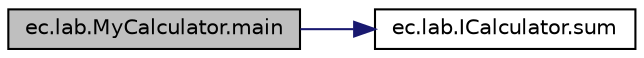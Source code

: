 digraph "ec.lab.MyCalculator.main"
{
  edge [fontname="Helvetica",fontsize="10",labelfontname="Helvetica",labelfontsize="10"];
  node [fontname="Helvetica",fontsize="10",shape=record];
  rankdir="LR";
  Node0 [label="ec.lab.MyCalculator.main",height=0.2,width=0.4,color="black", fillcolor="grey75", style="filled", fontcolor="black"];
  Node0 -> Node1 [color="midnightblue",fontsize="10",style="solid",fontname="Helvetica"];
  Node1 [label="ec.lab.ICalculator.sum",height=0.2,width=0.4,color="black", fillcolor="white", style="filled",URL="$interfaceec_1_1lab_1_1_i_calculator.html#a3af1907de9ac9bd6b6be195917ffccf8",tooltip="Compute and return the sum of two integers. "];
}

